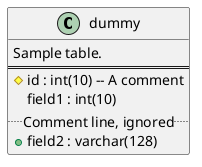 @startuml

class dummy {
  Sample table.
  ==
  #id : int(10) -- A comment
  field1 : int(10)
  .. Comment line, ignored ..
  +field2 : varchar(128)
}

@enduml
